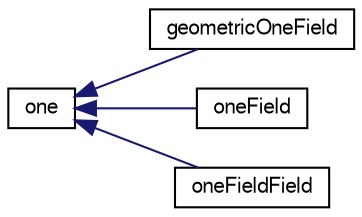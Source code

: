 digraph "Graphical Class Hierarchy"
{
  bgcolor="transparent";
  edge [fontname="FreeSans",fontsize="10",labelfontname="FreeSans",labelfontsize="10"];
  node [fontname="FreeSans",fontsize="10",shape=record];
  rankdir="LR";
  Node1 [label="one",height=0.2,width=0.4,color="black",URL="$a01659.html",tooltip="A class representing the concept of 1 (scalar(1.0)) used to avoid unnecessary manipulations for objec..."];
  Node1 -> Node2 [dir="back",color="midnightblue",fontsize="10",style="solid",fontname="FreeSans"];
  Node2 [label="geometricOneField",height=0.2,width=0.4,color="black",URL="$a00898.html",tooltip="A class representing the concept of a GeometricField of 1 used to avoid unnecessary manipulations for..."];
  Node1 -> Node3 [dir="back",color="midnightblue",fontsize="10",style="solid",fontname="FreeSans"];
  Node3 [label="oneField",height=0.2,width=0.4,color="black",URL="$a01660.html",tooltip="A class representing the concept of a field of 1 used to avoid unnecessary manipulations for objects ..."];
  Node1 -> Node4 [dir="back",color="midnightblue",fontsize="10",style="solid",fontname="FreeSans"];
  Node4 [label="oneFieldField",height=0.2,width=0.4,color="black",URL="$a01661.html",tooltip="A class representing the concept of a field of oneFields used to avoid unnecessary manipulations for ..."];
}
